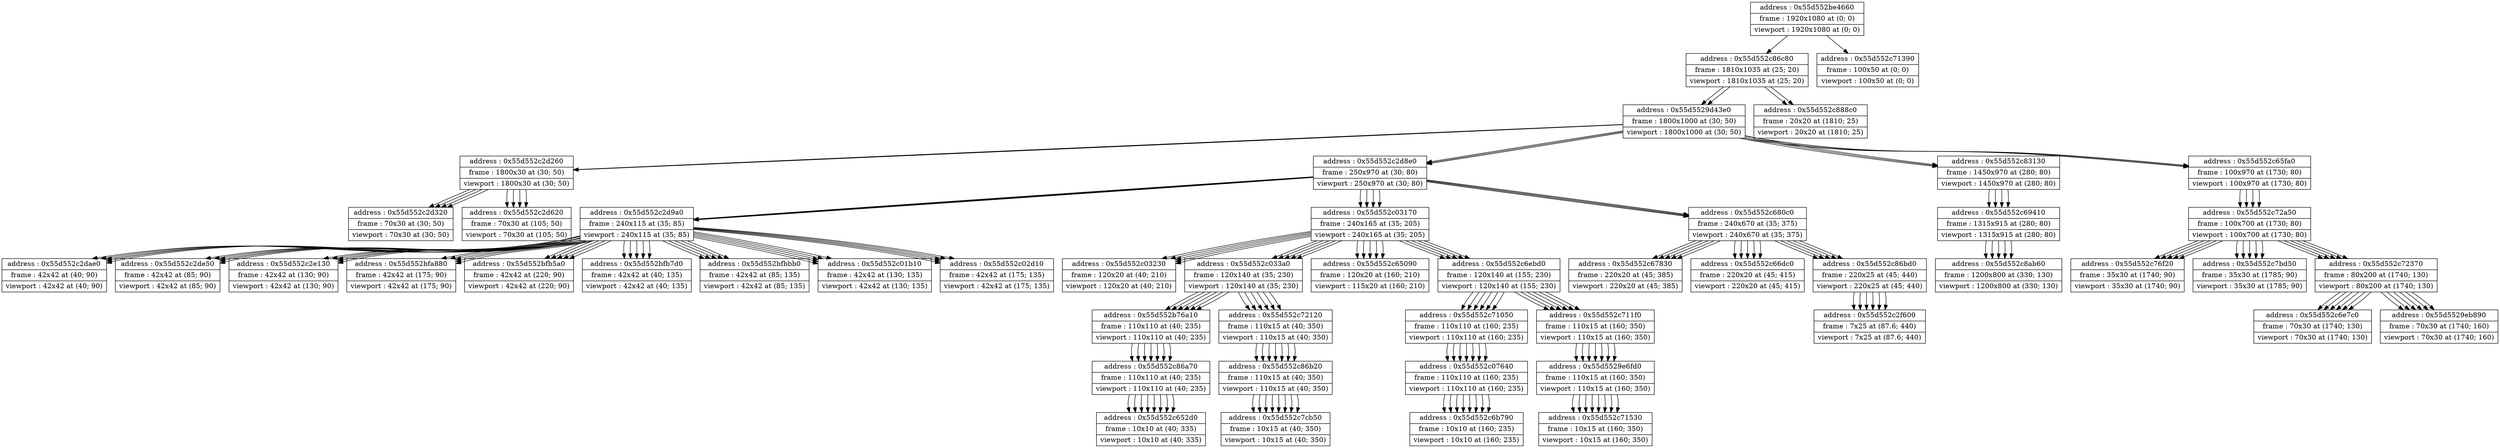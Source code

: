 digraph {
	node [shape=record]
	node0x55d552c86c80 [label = "{address : 0x55d552c86c80 |frame : 1810x1035 at (25; 20) |viewport : 1810x1035 at (25; 20)}"];

	 node0x55d552c86c80 -> node0x55d5529d43e0 [color=black];
	node0x55d5529d43e0 [label = "{address : 0x55d5529d43e0 |frame : 1800x1000 at (30; 50) |viewport : 1800x1000 at (30; 50)}"];

	 node0x55d5529d43e0 -> node0x55d552c2d260 [color=black];
	node0x55d552c2d260 [label = "{address : 0x55d552c2d260 |frame : 1800x30 at (30; 50) |viewport : 1800x30 at (30; 50)}"];

	 node0x55d552c2d260 -> node0x55d552c2d320 [color=black];
	node0x55d552c2d320 [label = "{address : 0x55d552c2d320 |frame : 70x30 at (30; 50) |viewport : 70x30 at (30; 50)}"];

	 node0x55d552c2d260 -> node0x55d552c2d620 [color=black];
	node0x55d552c2d620 [label = "{address : 0x55d552c2d620 |frame : 70x30 at (105; 50) |viewport : 70x30 at (105; 50)}"];

	 node0x55d5529d43e0 -> node0x55d552c2d8e0 [color=black];
	node0x55d552c2d8e0 [label = "{address : 0x55d552c2d8e0 |frame : 250x970 at (30; 80) |viewport : 250x970 at (30; 80)}"];

	 node0x55d552c2d8e0 -> node0x55d552c2d9a0 [color=black];
	node0x55d552c2d9a0 [label = "{address : 0x55d552c2d9a0 |frame : 240x115 at (35; 85) |viewport : 240x115 at (35; 85)}"];

	 node0x55d552c2d9a0 -> node0x55d552c2dae0 [color=black];
	node0x55d552c2dae0 [label = "{address : 0x55d552c2dae0 |frame : 42x42 at (40; 90) |viewport : 42x42 at (40; 90)}"];

	 node0x55d552c2d9a0 -> node0x55d552c2de50 [color=black];
	node0x55d552c2de50 [label = "{address : 0x55d552c2de50 |frame : 42x42 at (85; 90) |viewport : 42x42 at (85; 90)}"];

	 node0x55d552c2d9a0 -> node0x55d552c2e130 [color=black];
	node0x55d552c2e130 [label = "{address : 0x55d552c2e130 |frame : 42x42 at (130; 90) |viewport : 42x42 at (130; 90)}"];

	 node0x55d552c2d9a0 -> node0x55d552bfa880 [color=black];
	node0x55d552bfa880 [label = "{address : 0x55d552bfa880 |frame : 42x42 at (175; 90) |viewport : 42x42 at (175; 90)}"];

	 node0x55d552c2d9a0 -> node0x55d552bfb5a0 [color=black];
	node0x55d552bfb5a0 [label = "{address : 0x55d552bfb5a0 |frame : 42x42 at (220; 90) |viewport : 42x42 at (220; 90)}"];

	 node0x55d552c2d9a0 -> node0x55d552bfb7d0 [color=black];
	node0x55d552bfb7d0 [label = "{address : 0x55d552bfb7d0 |frame : 42x42 at (40; 135) |viewport : 42x42 at (40; 135)}"];

	 node0x55d552c2d9a0 -> node0x55d552bfbbb0 [color=black];
	node0x55d552bfbbb0 [label = "{address : 0x55d552bfbbb0 |frame : 42x42 at (85; 135) |viewport : 42x42 at (85; 135)}"];

	 node0x55d552c2d9a0 -> node0x55d552c01b10 [color=black];
	node0x55d552c01b10 [label = "{address : 0x55d552c01b10 |frame : 42x42 at (130; 135) |viewport : 42x42 at (130; 135)}"];

	 node0x55d552c2d9a0 -> node0x55d552c02d10 [color=black];
	node0x55d552c02d10 [label = "{address : 0x55d552c02d10 |frame : 42x42 at (175; 135) |viewport : 42x42 at (175; 135)}"];

	 node0x55d552c2d8e0 -> node0x55d552c03170 [color=black];
	node0x55d552c03170 [label = "{address : 0x55d552c03170 |frame : 240x165 at (35; 205) |viewport : 240x165 at (35; 205)}"];

	 node0x55d552c03170 -> node0x55d552c03230 [color=black];
	node0x55d552c03230 [label = "{address : 0x55d552c03230 |frame : 120x20 at (40; 210) |viewport : 120x20 at (40; 210)}"];

	 node0x55d552c03170 -> node0x55d552c033a0 [color=black];
	node0x55d552c033a0 [label = "{address : 0x55d552c033a0 |frame : 120x140 at (35; 230) |viewport : 120x140 at (35; 230)}"];

	 node0x55d552c033a0 -> node0x55d552b76a10 [color=black];
	node0x55d552b76a10 [label = "{address : 0x55d552b76a10 |frame : 110x110 at (40; 235) |viewport : 110x110 at (40; 235)}"];

	 node0x55d552b76a10 -> node0x55d552c86a70 [color=black];
	node0x55d552c86a70 [label = "{address : 0x55d552c86a70 |frame : 110x110 at (40; 235) |viewport : 110x110 at (40; 235)}"];

	 node0x55d552c86a70 -> node0x55d552c652d0 [color=black];
	node0x55d552c652d0 [label = "{address : 0x55d552c652d0 |frame : 10x10 at (40; 335) |viewport : 10x10 at (40; 335)}"];

	 node0x55d552c033a0 -> node0x55d552c72120 [color=black];
	node0x55d552c72120 [label = "{address : 0x55d552c72120 |frame : 110x15 at (40; 350) |viewport : 110x15 at (40; 350)}"];

	 node0x55d552c72120 -> node0x55d552c86b20 [color=black];
	node0x55d552c86b20 [label = "{address : 0x55d552c86b20 |frame : 110x15 at (40; 350) |viewport : 110x15 at (40; 350)}"];

	 node0x55d552c86b20 -> node0x55d552c7cb50 [color=black];
	node0x55d552c7cb50 [label = "{address : 0x55d552c7cb50 |frame : 10x15 at (40; 350) |viewport : 10x15 at (40; 350)}"];

	 node0x55d552c03170 -> node0x55d552c65090 [color=black];
	node0x55d552c65090 [label = "{address : 0x55d552c65090 |frame : 120x20 at (160; 210) |viewport : 115x20 at (160; 210)}"];

	 node0x55d552c03170 -> node0x55d552c6ebd0 [color=black];
	node0x55d552c6ebd0 [label = "{address : 0x55d552c6ebd0 |frame : 120x140 at (155; 230) |viewport : 120x140 at (155; 230)}"];

	 node0x55d552c6ebd0 -> node0x55d552c71050 [color=black];
	node0x55d552c71050 [label = "{address : 0x55d552c71050 |frame : 110x110 at (160; 235) |viewport : 110x110 at (160; 235)}"];

	 node0x55d552c71050 -> node0x55d552c07640 [color=black];
	node0x55d552c07640 [label = "{address : 0x55d552c07640 |frame : 110x110 at (160; 235) |viewport : 110x110 at (160; 235)}"];

	 node0x55d552c07640 -> node0x55d552c6b790 [color=black];
	node0x55d552c6b790 [label = "{address : 0x55d552c6b790 |frame : 10x10 at (160; 235) |viewport : 10x10 at (160; 235)}"];

	 node0x55d552c6ebd0 -> node0x55d552c711f0 [color=black];
	node0x55d552c711f0 [label = "{address : 0x55d552c711f0 |frame : 110x15 at (160; 350) |viewport : 110x15 at (160; 350)}"];

	 node0x55d552c711f0 -> node0x55d5529e6fd0 [color=black];
	node0x55d5529e6fd0 [label = "{address : 0x55d5529e6fd0 |frame : 110x15 at (160; 350) |viewport : 110x15 at (160; 350)}"];

	 node0x55d5529e6fd0 -> node0x55d552c71530 [color=black];
	node0x55d552c71530 [label = "{address : 0x55d552c71530 |frame : 10x15 at (160; 350) |viewport : 10x15 at (160; 350)}"];

	 node0x55d552c2d8e0 -> node0x55d552c680c0 [color=black];
	node0x55d552c680c0 [label = "{address : 0x55d552c680c0 |frame : 240x670 at (35; 375) |viewport : 240x670 at (35; 375)}"];

	 node0x55d552c680c0 -> node0x55d552c67830 [color=black];
	node0x55d552c67830 [label = "{address : 0x55d552c67830 |frame : 220x20 at (45; 385) |viewport : 220x20 at (45; 385)}"];

	 node0x55d552c680c0 -> node0x55d552c66dc0 [color=black];
	node0x55d552c66dc0 [label = "{address : 0x55d552c66dc0 |frame : 220x20 at (45; 415) |viewport : 220x20 at (45; 415)}"];

	 node0x55d552c680c0 -> node0x55d552c86bd0 [color=black];
	node0x55d552c86bd0 [label = "{address : 0x55d552c86bd0 |frame : 220x25 at (45; 440) |viewport : 220x25 at (45; 440)}"];

	 node0x55d552c86bd0 -> node0x55d552c2f600 [color=black];
	node0x55d552c2f600 [label = "{address : 0x55d552c2f600 |frame : 7x25 at (87.6; 440) |viewport : 7x25 at (87.6; 440)}"];

	 node0x55d5529d43e0 -> node0x55d552c83130 [color=black];
	node0x55d552c83130 [label = "{address : 0x55d552c83130 |frame : 1450x970 at (280; 80) |viewport : 1450x970 at (280; 80)}"];

	 node0x55d552c83130 -> node0x55d552c69410 [color=black];
	node0x55d552c69410 [label = "{address : 0x55d552c69410 |frame : 1315x915 at (280; 80) |viewport : 1315x915 at (280; 80)}"];

	 node0x55d552c69410 -> node0x55d552c8ab60 [color=black];
	node0x55d552c8ab60 [label = "{address : 0x55d552c8ab60 |frame : 1200x800 at (330; 130) |viewport : 1200x800 at (330; 130)}"];

	 node0x55d5529d43e0 -> node0x55d552c65fa0 [color=black];
	node0x55d552c65fa0 [label = "{address : 0x55d552c65fa0 |frame : 100x970 at (1730; 80) |viewport : 100x970 at (1730; 80)}"];

	 node0x55d552c65fa0 -> node0x55d552c72a50 [color=black];
	node0x55d552c72a50 [label = "{address : 0x55d552c72a50 |frame : 100x700 at (1730; 80) |viewport : 100x700 at (1730; 80)}"];

	 node0x55d552c72a50 -> node0x55d552c76f20 [color=black];
	node0x55d552c76f20 [label = "{address : 0x55d552c76f20 |frame : 35x30 at (1740; 90) |viewport : 35x30 at (1740; 90)}"];

	 node0x55d552c72a50 -> node0x55d552c7bd50 [color=black];
	node0x55d552c7bd50 [label = "{address : 0x55d552c7bd50 |frame : 35x30 at (1785; 90) |viewport : 35x30 at (1785; 90)}"];

	 node0x55d552c72a50 -> node0x55d552c72370 [color=black];
	node0x55d552c72370 [label = "{address : 0x55d552c72370 |frame : 80x200 at (1740; 130) |viewport : 80x200 at (1740; 130)}"];

	 node0x55d552c72370 -> node0x55d552c6e7c0 [color=black];
	node0x55d552c6e7c0 [label = "{address : 0x55d552c6e7c0 |frame : 70x30 at (1740; 130) |viewport : 70x30 at (1740; 130)}"];

	 node0x55d552c72370 -> node0x55d5529eb890 [color=black];
	node0x55d5529eb890 [label = "{address : 0x55d5529eb890 |frame : 70x30 at (1740; 160) |viewport : 70x30 at (1740; 160)}"];

	 node0x55d552c86c80 -> node0x55d552c888c0 [color=black];
	node0x55d552c888c0 [label = "{address : 0x55d552c888c0 |frame : 20x20 at (1810; 25) |viewport : 20x20 at (1810; 25)}"];

	node0x55d5529eb890 [label = "{address : 0x55d5529eb890 |frame : 70x30 at (1740; 160) |viewport : 70x30 at (1740; 160)}"];

	node0x55d5529d43e0 [label = "{address : 0x55d5529d43e0 |frame : 1800x1000 at (30; 50) |viewport : 1800x1000 at (30; 50)}"];

	 node0x55d5529d43e0 -> node0x55d552c2d260 [color=black];
	node0x55d552c2d260 [label = "{address : 0x55d552c2d260 |frame : 1800x30 at (30; 50) |viewport : 1800x30 at (30; 50)}"];

	 node0x55d552c2d260 -> node0x55d552c2d320 [color=black];
	node0x55d552c2d320 [label = "{address : 0x55d552c2d320 |frame : 70x30 at (30; 50) |viewport : 70x30 at (30; 50)}"];

	 node0x55d552c2d260 -> node0x55d552c2d620 [color=black];
	node0x55d552c2d620 [label = "{address : 0x55d552c2d620 |frame : 70x30 at (105; 50) |viewport : 70x30 at (105; 50)}"];

	 node0x55d5529d43e0 -> node0x55d552c2d8e0 [color=black];
	node0x55d552c2d8e0 [label = "{address : 0x55d552c2d8e0 |frame : 250x970 at (30; 80) |viewport : 250x970 at (30; 80)}"];

	 node0x55d552c2d8e0 -> node0x55d552c2d9a0 [color=black];
	node0x55d552c2d9a0 [label = "{address : 0x55d552c2d9a0 |frame : 240x115 at (35; 85) |viewport : 240x115 at (35; 85)}"];

	 node0x55d552c2d9a0 -> node0x55d552c2dae0 [color=black];
	node0x55d552c2dae0 [label = "{address : 0x55d552c2dae0 |frame : 42x42 at (40; 90) |viewport : 42x42 at (40; 90)}"];

	 node0x55d552c2d9a0 -> node0x55d552c2de50 [color=black];
	node0x55d552c2de50 [label = "{address : 0x55d552c2de50 |frame : 42x42 at (85; 90) |viewport : 42x42 at (85; 90)}"];

	 node0x55d552c2d9a0 -> node0x55d552c2e130 [color=black];
	node0x55d552c2e130 [label = "{address : 0x55d552c2e130 |frame : 42x42 at (130; 90) |viewport : 42x42 at (130; 90)}"];

	 node0x55d552c2d9a0 -> node0x55d552bfa880 [color=black];
	node0x55d552bfa880 [label = "{address : 0x55d552bfa880 |frame : 42x42 at (175; 90) |viewport : 42x42 at (175; 90)}"];

	 node0x55d552c2d9a0 -> node0x55d552bfb5a0 [color=black];
	node0x55d552bfb5a0 [label = "{address : 0x55d552bfb5a0 |frame : 42x42 at (220; 90) |viewport : 42x42 at (220; 90)}"];

	 node0x55d552c2d9a0 -> node0x55d552bfb7d0 [color=black];
	node0x55d552bfb7d0 [label = "{address : 0x55d552bfb7d0 |frame : 42x42 at (40; 135) |viewport : 42x42 at (40; 135)}"];

	 node0x55d552c2d9a0 -> node0x55d552bfbbb0 [color=black];
	node0x55d552bfbbb0 [label = "{address : 0x55d552bfbbb0 |frame : 42x42 at (85; 135) |viewport : 42x42 at (85; 135)}"];

	 node0x55d552c2d9a0 -> node0x55d552c01b10 [color=black];
	node0x55d552c01b10 [label = "{address : 0x55d552c01b10 |frame : 42x42 at (130; 135) |viewport : 42x42 at (130; 135)}"];

	 node0x55d552c2d9a0 -> node0x55d552c02d10 [color=black];
	node0x55d552c02d10 [label = "{address : 0x55d552c02d10 |frame : 42x42 at (175; 135) |viewport : 42x42 at (175; 135)}"];

	 node0x55d552c2d8e0 -> node0x55d552c03170 [color=black];
	node0x55d552c03170 [label = "{address : 0x55d552c03170 |frame : 240x165 at (35; 205) |viewport : 240x165 at (35; 205)}"];

	 node0x55d552c03170 -> node0x55d552c03230 [color=black];
	node0x55d552c03230 [label = "{address : 0x55d552c03230 |frame : 120x20 at (40; 210) |viewport : 120x20 at (40; 210)}"];

	 node0x55d552c03170 -> node0x55d552c033a0 [color=black];
	node0x55d552c033a0 [label = "{address : 0x55d552c033a0 |frame : 120x140 at (35; 230) |viewport : 120x140 at (35; 230)}"];

	 node0x55d552c033a0 -> node0x55d552b76a10 [color=black];
	node0x55d552b76a10 [label = "{address : 0x55d552b76a10 |frame : 110x110 at (40; 235) |viewport : 110x110 at (40; 235)}"];

	 node0x55d552b76a10 -> node0x55d552c86a70 [color=black];
	node0x55d552c86a70 [label = "{address : 0x55d552c86a70 |frame : 110x110 at (40; 235) |viewport : 110x110 at (40; 235)}"];

	 node0x55d552c86a70 -> node0x55d552c652d0 [color=black];
	node0x55d552c652d0 [label = "{address : 0x55d552c652d0 |frame : 10x10 at (40; 335) |viewport : 10x10 at (40; 335)}"];

	 node0x55d552c033a0 -> node0x55d552c72120 [color=black];
	node0x55d552c72120 [label = "{address : 0x55d552c72120 |frame : 110x15 at (40; 350) |viewport : 110x15 at (40; 350)}"];

	 node0x55d552c72120 -> node0x55d552c86b20 [color=black];
	node0x55d552c86b20 [label = "{address : 0x55d552c86b20 |frame : 110x15 at (40; 350) |viewport : 110x15 at (40; 350)}"];

	 node0x55d552c86b20 -> node0x55d552c7cb50 [color=black];
	node0x55d552c7cb50 [label = "{address : 0x55d552c7cb50 |frame : 10x15 at (40; 350) |viewport : 10x15 at (40; 350)}"];

	 node0x55d552c03170 -> node0x55d552c65090 [color=black];
	node0x55d552c65090 [label = "{address : 0x55d552c65090 |frame : 120x20 at (160; 210) |viewport : 115x20 at (160; 210)}"];

	 node0x55d552c03170 -> node0x55d552c6ebd0 [color=black];
	node0x55d552c6ebd0 [label = "{address : 0x55d552c6ebd0 |frame : 120x140 at (155; 230) |viewport : 120x140 at (155; 230)}"];

	 node0x55d552c6ebd0 -> node0x55d552c71050 [color=black];
	node0x55d552c71050 [label = "{address : 0x55d552c71050 |frame : 110x110 at (160; 235) |viewport : 110x110 at (160; 235)}"];

	 node0x55d552c71050 -> node0x55d552c07640 [color=black];
	node0x55d552c07640 [label = "{address : 0x55d552c07640 |frame : 110x110 at (160; 235) |viewport : 110x110 at (160; 235)}"];

	 node0x55d552c07640 -> node0x55d552c6b790 [color=black];
	node0x55d552c6b790 [label = "{address : 0x55d552c6b790 |frame : 10x10 at (160; 235) |viewport : 10x10 at (160; 235)}"];

	 node0x55d552c6ebd0 -> node0x55d552c711f0 [color=black];
	node0x55d552c711f0 [label = "{address : 0x55d552c711f0 |frame : 110x15 at (160; 350) |viewport : 110x15 at (160; 350)}"];

	 node0x55d552c711f0 -> node0x55d5529e6fd0 [color=black];
	node0x55d5529e6fd0 [label = "{address : 0x55d5529e6fd0 |frame : 110x15 at (160; 350) |viewport : 110x15 at (160; 350)}"];

	 node0x55d5529e6fd0 -> node0x55d552c71530 [color=black];
	node0x55d552c71530 [label = "{address : 0x55d552c71530 |frame : 10x15 at (160; 350) |viewport : 10x15 at (160; 350)}"];

	 node0x55d552c2d8e0 -> node0x55d552c680c0 [color=black];
	node0x55d552c680c0 [label = "{address : 0x55d552c680c0 |frame : 240x670 at (35; 375) |viewport : 240x670 at (35; 375)}"];

	 node0x55d552c680c0 -> node0x55d552c67830 [color=black];
	node0x55d552c67830 [label = "{address : 0x55d552c67830 |frame : 220x20 at (45; 385) |viewport : 220x20 at (45; 385)}"];

	 node0x55d552c680c0 -> node0x55d552c66dc0 [color=black];
	node0x55d552c66dc0 [label = "{address : 0x55d552c66dc0 |frame : 220x20 at (45; 415) |viewport : 220x20 at (45; 415)}"];

	 node0x55d552c680c0 -> node0x55d552c86bd0 [color=black];
	node0x55d552c86bd0 [label = "{address : 0x55d552c86bd0 |frame : 220x25 at (45; 440) |viewport : 220x25 at (45; 440)}"];

	 node0x55d552c86bd0 -> node0x55d552c2f600 [color=black];
	node0x55d552c2f600 [label = "{address : 0x55d552c2f600 |frame : 7x25 at (87.6; 440) |viewport : 7x25 at (87.6; 440)}"];

	 node0x55d5529d43e0 -> node0x55d552c83130 [color=black];
	node0x55d552c83130 [label = "{address : 0x55d552c83130 |frame : 1450x970 at (280; 80) |viewport : 1450x970 at (280; 80)}"];

	 node0x55d552c83130 -> node0x55d552c69410 [color=black];
	node0x55d552c69410 [label = "{address : 0x55d552c69410 |frame : 1315x915 at (280; 80) |viewport : 1315x915 at (280; 80)}"];

	 node0x55d552c69410 -> node0x55d552c8ab60 [color=black];
	node0x55d552c8ab60 [label = "{address : 0x55d552c8ab60 |frame : 1200x800 at (330; 130) |viewport : 1200x800 at (330; 130)}"];

	 node0x55d5529d43e0 -> node0x55d552c65fa0 [color=black];
	node0x55d552c65fa0 [label = "{address : 0x55d552c65fa0 |frame : 100x970 at (1730; 80) |viewport : 100x970 at (1730; 80)}"];

	 node0x55d552c65fa0 -> node0x55d552c72a50 [color=black];
	node0x55d552c72a50 [label = "{address : 0x55d552c72a50 |frame : 100x700 at (1730; 80) |viewport : 100x700 at (1730; 80)}"];

	 node0x55d552c72a50 -> node0x55d552c76f20 [color=black];
	node0x55d552c76f20 [label = "{address : 0x55d552c76f20 |frame : 35x30 at (1740; 90) |viewport : 35x30 at (1740; 90)}"];

	 node0x55d552c72a50 -> node0x55d552c7bd50 [color=black];
	node0x55d552c7bd50 [label = "{address : 0x55d552c7bd50 |frame : 35x30 at (1785; 90) |viewport : 35x30 at (1785; 90)}"];

	 node0x55d552c72a50 -> node0x55d552c72370 [color=black];
	node0x55d552c72370 [label = "{address : 0x55d552c72370 |frame : 80x200 at (1740; 130) |viewport : 80x200 at (1740; 130)}"];

	 node0x55d552c72370 -> node0x55d552c6e7c0 [color=black];
	node0x55d552c6e7c0 [label = "{address : 0x55d552c6e7c0 |frame : 70x30 at (1740; 130) |viewport : 70x30 at (1740; 130)}"];

	 node0x55d552c72370 -> node0x55d5529eb890 [color=black];
	node0x55d5529eb890 [label = "{address : 0x55d5529eb890 |frame : 70x30 at (1740; 160) |viewport : 70x30 at (1740; 160)}"];

	node0x55d552c72370 [label = "{address : 0x55d552c72370 |frame : 80x200 at (1740; 130) |viewport : 80x200 at (1740; 130)}"];

	 node0x55d552c72370 -> node0x55d552c6e7c0 [color=black];
	node0x55d552c6e7c0 [label = "{address : 0x55d552c6e7c0 |frame : 70x30 at (1740; 130) |viewport : 70x30 at (1740; 130)}"];

	 node0x55d552c72370 -> node0x55d5529eb890 [color=black];
	node0x55d5529eb890 [label = "{address : 0x55d5529eb890 |frame : 70x30 at (1740; 160) |viewport : 70x30 at (1740; 160)}"];

	node0x55d552c83130 [label = "{address : 0x55d552c83130 |frame : 1450x970 at (280; 80) |viewport : 1450x970 at (280; 80)}"];

	 node0x55d552c83130 -> node0x55d552c69410 [color=black];
	node0x55d552c69410 [label = "{address : 0x55d552c69410 |frame : 1315x915 at (280; 80) |viewport : 1315x915 at (280; 80)}"];

	 node0x55d552c69410 -> node0x55d552c8ab60 [color=black];
	node0x55d552c8ab60 [label = "{address : 0x55d552c8ab60 |frame : 1200x800 at (330; 130) |viewport : 1200x800 at (330; 130)}"];

	node0x55d552c69410 [label = "{address : 0x55d552c69410 |frame : 1315x915 at (280; 80) |viewport : 1315x915 at (280; 80)}"];

	 node0x55d552c69410 -> node0x55d552c8ab60 [color=black];
	node0x55d552c8ab60 [label = "{address : 0x55d552c8ab60 |frame : 1200x800 at (330; 130) |viewport : 1200x800 at (330; 130)}"];

	node0x55d552c2d8e0 [label = "{address : 0x55d552c2d8e0 |frame : 250x970 at (30; 80) |viewport : 250x970 at (30; 80)}"];

	 node0x55d552c2d8e0 -> node0x55d552c2d9a0 [color=black];
	node0x55d552c2d9a0 [label = "{address : 0x55d552c2d9a0 |frame : 240x115 at (35; 85) |viewport : 240x115 at (35; 85)}"];

	 node0x55d552c2d9a0 -> node0x55d552c2dae0 [color=black];
	node0x55d552c2dae0 [label = "{address : 0x55d552c2dae0 |frame : 42x42 at (40; 90) |viewport : 42x42 at (40; 90)}"];

	 node0x55d552c2d9a0 -> node0x55d552c2de50 [color=black];
	node0x55d552c2de50 [label = "{address : 0x55d552c2de50 |frame : 42x42 at (85; 90) |viewport : 42x42 at (85; 90)}"];

	 node0x55d552c2d9a0 -> node0x55d552c2e130 [color=black];
	node0x55d552c2e130 [label = "{address : 0x55d552c2e130 |frame : 42x42 at (130; 90) |viewport : 42x42 at (130; 90)}"];

	 node0x55d552c2d9a0 -> node0x55d552bfa880 [color=black];
	node0x55d552bfa880 [label = "{address : 0x55d552bfa880 |frame : 42x42 at (175; 90) |viewport : 42x42 at (175; 90)}"];

	 node0x55d552c2d9a0 -> node0x55d552bfb5a0 [color=black];
	node0x55d552bfb5a0 [label = "{address : 0x55d552bfb5a0 |frame : 42x42 at (220; 90) |viewport : 42x42 at (220; 90)}"];

	 node0x55d552c2d9a0 -> node0x55d552bfb7d0 [color=black];
	node0x55d552bfb7d0 [label = "{address : 0x55d552bfb7d0 |frame : 42x42 at (40; 135) |viewport : 42x42 at (40; 135)}"];

	 node0x55d552c2d9a0 -> node0x55d552bfbbb0 [color=black];
	node0x55d552bfbbb0 [label = "{address : 0x55d552bfbbb0 |frame : 42x42 at (85; 135) |viewport : 42x42 at (85; 135)}"];

	 node0x55d552c2d9a0 -> node0x55d552c01b10 [color=black];
	node0x55d552c01b10 [label = "{address : 0x55d552c01b10 |frame : 42x42 at (130; 135) |viewport : 42x42 at (130; 135)}"];

	 node0x55d552c2d9a0 -> node0x55d552c02d10 [color=black];
	node0x55d552c02d10 [label = "{address : 0x55d552c02d10 |frame : 42x42 at (175; 135) |viewport : 42x42 at (175; 135)}"];

	 node0x55d552c2d8e0 -> node0x55d552c03170 [color=black];
	node0x55d552c03170 [label = "{address : 0x55d552c03170 |frame : 240x165 at (35; 205) |viewport : 240x165 at (35; 205)}"];

	 node0x55d552c03170 -> node0x55d552c03230 [color=black];
	node0x55d552c03230 [label = "{address : 0x55d552c03230 |frame : 120x20 at (40; 210) |viewport : 120x20 at (40; 210)}"];

	 node0x55d552c03170 -> node0x55d552c033a0 [color=black];
	node0x55d552c033a0 [label = "{address : 0x55d552c033a0 |frame : 120x140 at (35; 230) |viewport : 120x140 at (35; 230)}"];

	 node0x55d552c033a0 -> node0x55d552b76a10 [color=black];
	node0x55d552b76a10 [label = "{address : 0x55d552b76a10 |frame : 110x110 at (40; 235) |viewport : 110x110 at (40; 235)}"];

	 node0x55d552b76a10 -> node0x55d552c86a70 [color=black];
	node0x55d552c86a70 [label = "{address : 0x55d552c86a70 |frame : 110x110 at (40; 235) |viewport : 110x110 at (40; 235)}"];

	 node0x55d552c86a70 -> node0x55d552c652d0 [color=black];
	node0x55d552c652d0 [label = "{address : 0x55d552c652d0 |frame : 10x10 at (40; 335) |viewport : 10x10 at (40; 335)}"];

	 node0x55d552c033a0 -> node0x55d552c72120 [color=black];
	node0x55d552c72120 [label = "{address : 0x55d552c72120 |frame : 110x15 at (40; 350) |viewport : 110x15 at (40; 350)}"];

	 node0x55d552c72120 -> node0x55d552c86b20 [color=black];
	node0x55d552c86b20 [label = "{address : 0x55d552c86b20 |frame : 110x15 at (40; 350) |viewport : 110x15 at (40; 350)}"];

	 node0x55d552c86b20 -> node0x55d552c7cb50 [color=black];
	node0x55d552c7cb50 [label = "{address : 0x55d552c7cb50 |frame : 10x15 at (40; 350) |viewport : 10x15 at (40; 350)}"];

	 node0x55d552c03170 -> node0x55d552c65090 [color=black];
	node0x55d552c65090 [label = "{address : 0x55d552c65090 |frame : 120x20 at (160; 210) |viewport : 115x20 at (160; 210)}"];

	 node0x55d552c03170 -> node0x55d552c6ebd0 [color=black];
	node0x55d552c6ebd0 [label = "{address : 0x55d552c6ebd0 |frame : 120x140 at (155; 230) |viewport : 120x140 at (155; 230)}"];

	 node0x55d552c6ebd0 -> node0x55d552c71050 [color=black];
	node0x55d552c71050 [label = "{address : 0x55d552c71050 |frame : 110x110 at (160; 235) |viewport : 110x110 at (160; 235)}"];

	 node0x55d552c71050 -> node0x55d552c07640 [color=black];
	node0x55d552c07640 [label = "{address : 0x55d552c07640 |frame : 110x110 at (160; 235) |viewport : 110x110 at (160; 235)}"];

	 node0x55d552c07640 -> node0x55d552c6b790 [color=black];
	node0x55d552c6b790 [label = "{address : 0x55d552c6b790 |frame : 10x10 at (160; 235) |viewport : 10x10 at (160; 235)}"];

	 node0x55d552c6ebd0 -> node0x55d552c711f0 [color=black];
	node0x55d552c711f0 [label = "{address : 0x55d552c711f0 |frame : 110x15 at (160; 350) |viewport : 110x15 at (160; 350)}"];

	 node0x55d552c711f0 -> node0x55d5529e6fd0 [color=black];
	node0x55d5529e6fd0 [label = "{address : 0x55d5529e6fd0 |frame : 110x15 at (160; 350) |viewport : 110x15 at (160; 350)}"];

	 node0x55d5529e6fd0 -> node0x55d552c71530 [color=black];
	node0x55d552c71530 [label = "{address : 0x55d552c71530 |frame : 10x15 at (160; 350) |viewport : 10x15 at (160; 350)}"];

	 node0x55d552c2d8e0 -> node0x55d552c680c0 [color=black];
	node0x55d552c680c0 [label = "{address : 0x55d552c680c0 |frame : 240x670 at (35; 375) |viewport : 240x670 at (35; 375)}"];

	 node0x55d552c680c0 -> node0x55d552c67830 [color=black];
	node0x55d552c67830 [label = "{address : 0x55d552c67830 |frame : 220x20 at (45; 385) |viewport : 220x20 at (45; 385)}"];

	 node0x55d552c680c0 -> node0x55d552c66dc0 [color=black];
	node0x55d552c66dc0 [label = "{address : 0x55d552c66dc0 |frame : 220x20 at (45; 415) |viewport : 220x20 at (45; 415)}"];

	 node0x55d552c680c0 -> node0x55d552c86bd0 [color=black];
	node0x55d552c86bd0 [label = "{address : 0x55d552c86bd0 |frame : 220x25 at (45; 440) |viewport : 220x25 at (45; 440)}"];

	 node0x55d552c86bd0 -> node0x55d552c2f600 [color=black];
	node0x55d552c2f600 [label = "{address : 0x55d552c2f600 |frame : 7x25 at (87.6; 440) |viewport : 7x25 at (87.6; 440)}"];

	node0x55d552c680c0 [label = "{address : 0x55d552c680c0 |frame : 240x670 at (35; 375) |viewport : 240x670 at (35; 375)}"];

	 node0x55d552c680c0 -> node0x55d552c67830 [color=black];
	node0x55d552c67830 [label = "{address : 0x55d552c67830 |frame : 220x20 at (45; 385) |viewport : 220x20 at (45; 385)}"];

	 node0x55d552c680c0 -> node0x55d552c66dc0 [color=black];
	node0x55d552c66dc0 [label = "{address : 0x55d552c66dc0 |frame : 220x20 at (45; 415) |viewport : 220x20 at (45; 415)}"];

	 node0x55d552c680c0 -> node0x55d552c86bd0 [color=black];
	node0x55d552c86bd0 [label = "{address : 0x55d552c86bd0 |frame : 220x25 at (45; 440) |viewport : 220x25 at (45; 440)}"];

	 node0x55d552c86bd0 -> node0x55d552c2f600 [color=black];
	node0x55d552c2f600 [label = "{address : 0x55d552c2f600 |frame : 7x25 at (87.6; 440) |viewport : 7x25 at (87.6; 440)}"];

	node0x55d552c86bd0 [label = "{address : 0x55d552c86bd0 |frame : 220x25 at (45; 440) |viewport : 220x25 at (45; 440)}"];

	 node0x55d552c86bd0 -> node0x55d552c2f600 [color=black];
	node0x55d552c2f600 [label = "{address : 0x55d552c2f600 |frame : 7x25 at (87.6; 440) |viewport : 7x25 at (87.6; 440)}"];

	node0x55d552c2f600 [label = "{address : 0x55d552c2f600 |frame : 7x25 at (87.6; 440) |viewport : 7x25 at (87.6; 440)}"];

	node0x55d552c7bd50 [label = "{address : 0x55d552c7bd50 |frame : 35x30 at (1785; 90) |viewport : 35x30 at (1785; 90)}"];

	node0x55d552c66dc0 [label = "{address : 0x55d552c66dc0 |frame : 220x20 at (45; 415) |viewport : 220x20 at (45; 415)}"];

	node0x55d552c03170 [label = "{address : 0x55d552c03170 |frame : 240x165 at (35; 205) |viewport : 240x165 at (35; 205)}"];

	 node0x55d552c03170 -> node0x55d552c03230 [color=black];
	node0x55d552c03230 [label = "{address : 0x55d552c03230 |frame : 120x20 at (40; 210) |viewport : 120x20 at (40; 210)}"];

	 node0x55d552c03170 -> node0x55d552c033a0 [color=black];
	node0x55d552c033a0 [label = "{address : 0x55d552c033a0 |frame : 120x140 at (35; 230) |viewport : 120x140 at (35; 230)}"];

	 node0x55d552c033a0 -> node0x55d552b76a10 [color=black];
	node0x55d552b76a10 [label = "{address : 0x55d552b76a10 |frame : 110x110 at (40; 235) |viewport : 110x110 at (40; 235)}"];

	 node0x55d552b76a10 -> node0x55d552c86a70 [color=black];
	node0x55d552c86a70 [label = "{address : 0x55d552c86a70 |frame : 110x110 at (40; 235) |viewport : 110x110 at (40; 235)}"];

	 node0x55d552c86a70 -> node0x55d552c652d0 [color=black];
	node0x55d552c652d0 [label = "{address : 0x55d552c652d0 |frame : 10x10 at (40; 335) |viewport : 10x10 at (40; 335)}"];

	 node0x55d552c033a0 -> node0x55d552c72120 [color=black];
	node0x55d552c72120 [label = "{address : 0x55d552c72120 |frame : 110x15 at (40; 350) |viewport : 110x15 at (40; 350)}"];

	 node0x55d552c72120 -> node0x55d552c86b20 [color=black];
	node0x55d552c86b20 [label = "{address : 0x55d552c86b20 |frame : 110x15 at (40; 350) |viewport : 110x15 at (40; 350)}"];

	 node0x55d552c86b20 -> node0x55d552c7cb50 [color=black];
	node0x55d552c7cb50 [label = "{address : 0x55d552c7cb50 |frame : 10x15 at (40; 350) |viewport : 10x15 at (40; 350)}"];

	 node0x55d552c03170 -> node0x55d552c65090 [color=black];
	node0x55d552c65090 [label = "{address : 0x55d552c65090 |frame : 120x20 at (160; 210) |viewport : 115x20 at (160; 210)}"];

	 node0x55d552c03170 -> node0x55d552c6ebd0 [color=black];
	node0x55d552c6ebd0 [label = "{address : 0x55d552c6ebd0 |frame : 120x140 at (155; 230) |viewport : 120x140 at (155; 230)}"];

	 node0x55d552c6ebd0 -> node0x55d552c71050 [color=black];
	node0x55d552c71050 [label = "{address : 0x55d552c71050 |frame : 110x110 at (160; 235) |viewport : 110x110 at (160; 235)}"];

	 node0x55d552c71050 -> node0x55d552c07640 [color=black];
	node0x55d552c07640 [label = "{address : 0x55d552c07640 |frame : 110x110 at (160; 235) |viewport : 110x110 at (160; 235)}"];

	 node0x55d552c07640 -> node0x55d552c6b790 [color=black];
	node0x55d552c6b790 [label = "{address : 0x55d552c6b790 |frame : 10x10 at (160; 235) |viewport : 10x10 at (160; 235)}"];

	 node0x55d552c6ebd0 -> node0x55d552c711f0 [color=black];
	node0x55d552c711f0 [label = "{address : 0x55d552c711f0 |frame : 110x15 at (160; 350) |viewport : 110x15 at (160; 350)}"];

	 node0x55d552c711f0 -> node0x55d5529e6fd0 [color=black];
	node0x55d5529e6fd0 [label = "{address : 0x55d5529e6fd0 |frame : 110x15 at (160; 350) |viewport : 110x15 at (160; 350)}"];

	 node0x55d5529e6fd0 -> node0x55d552c71530 [color=black];
	node0x55d552c71530 [label = "{address : 0x55d552c71530 |frame : 10x15 at (160; 350) |viewport : 10x15 at (160; 350)}"];

	node0x55d552c6ebd0 [label = "{address : 0x55d552c6ebd0 |frame : 120x140 at (155; 230) |viewport : 120x140 at (155; 230)}"];

	 node0x55d552c6ebd0 -> node0x55d552c71050 [color=black];
	node0x55d552c71050 [label = "{address : 0x55d552c71050 |frame : 110x110 at (160; 235) |viewport : 110x110 at (160; 235)}"];

	 node0x55d552c71050 -> node0x55d552c07640 [color=black];
	node0x55d552c07640 [label = "{address : 0x55d552c07640 |frame : 110x110 at (160; 235) |viewport : 110x110 at (160; 235)}"];

	 node0x55d552c07640 -> node0x55d552c6b790 [color=black];
	node0x55d552c6b790 [label = "{address : 0x55d552c6b790 |frame : 10x10 at (160; 235) |viewport : 10x10 at (160; 235)}"];

	 node0x55d552c6ebd0 -> node0x55d552c711f0 [color=black];
	node0x55d552c711f0 [label = "{address : 0x55d552c711f0 |frame : 110x15 at (160; 350) |viewport : 110x15 at (160; 350)}"];

	 node0x55d552c711f0 -> node0x55d5529e6fd0 [color=black];
	node0x55d5529e6fd0 [label = "{address : 0x55d5529e6fd0 |frame : 110x15 at (160; 350) |viewport : 110x15 at (160; 350)}"];

	 node0x55d5529e6fd0 -> node0x55d552c71530 [color=black];
	node0x55d552c71530 [label = "{address : 0x55d552c71530 |frame : 10x15 at (160; 350) |viewport : 10x15 at (160; 350)}"];

	node0x55d552c888c0 [label = "{address : 0x55d552c888c0 |frame : 20x20 at (1810; 25) |viewport : 20x20 at (1810; 25)}"];

	node0x55d552c65fa0 [label = "{address : 0x55d552c65fa0 |frame : 100x970 at (1730; 80) |viewport : 100x970 at (1730; 80)}"];

	 node0x55d552c65fa0 -> node0x55d552c72a50 [color=black];
	node0x55d552c72a50 [label = "{address : 0x55d552c72a50 |frame : 100x700 at (1730; 80) |viewport : 100x700 at (1730; 80)}"];

	 node0x55d552c72a50 -> node0x55d552c76f20 [color=black];
	node0x55d552c76f20 [label = "{address : 0x55d552c76f20 |frame : 35x30 at (1740; 90) |viewport : 35x30 at (1740; 90)}"];

	 node0x55d552c72a50 -> node0x55d552c7bd50 [color=black];
	node0x55d552c7bd50 [label = "{address : 0x55d552c7bd50 |frame : 35x30 at (1785; 90) |viewport : 35x30 at (1785; 90)}"];

	 node0x55d552c72a50 -> node0x55d552c72370 [color=black];
	node0x55d552c72370 [label = "{address : 0x55d552c72370 |frame : 80x200 at (1740; 130) |viewport : 80x200 at (1740; 130)}"];

	 node0x55d552c72370 -> node0x55d552c6e7c0 [color=black];
	node0x55d552c6e7c0 [label = "{address : 0x55d552c6e7c0 |frame : 70x30 at (1740; 130) |viewport : 70x30 at (1740; 130)}"];

	 node0x55d552c72370 -> node0x55d5529eb890 [color=black];
	node0x55d5529eb890 [label = "{address : 0x55d5529eb890 |frame : 70x30 at (1740; 160) |viewport : 70x30 at (1740; 160)}"];

	node0x55d552bfbbb0 [label = "{address : 0x55d552bfbbb0 |frame : 42x42 at (85; 135) |viewport : 42x42 at (85; 135)}"];

	node0x55d552bfb7d0 [label = "{address : 0x55d552bfb7d0 |frame : 42x42 at (40; 135) |viewport : 42x42 at (40; 135)}"];

	node0x55d552c01b10 [label = "{address : 0x55d552c01b10 |frame : 42x42 at (130; 135) |viewport : 42x42 at (130; 135)}"];

	node0x55d552c71390 [label = "{address : 0x55d552c71390 |frame : 100x50 at (0; 0) |viewport : 100x50 at (0; 0)}"];

	node0x55d552bfa880 [label = "{address : 0x55d552bfa880 |frame : 42x42 at (175; 90) |viewport : 42x42 at (175; 90)}"];

	node0x55d552c6b790 [label = "{address : 0x55d552c6b790 |frame : 10x10 at (160; 235) |viewport : 10x10 at (160; 235)}"];

	node0x55d552c67830 [label = "{address : 0x55d552c67830 |frame : 220x20 at (45; 385) |viewport : 220x20 at (45; 385)}"];

	node0x55d552c2de50 [label = "{address : 0x55d552c2de50 |frame : 42x42 at (85; 90) |viewport : 42x42 at (85; 90)}"];

	node0x55d552c2dae0 [label = "{address : 0x55d552c2dae0 |frame : 42x42 at (40; 90) |viewport : 42x42 at (40; 90)}"];

	node0x55d552c07640 [label = "{address : 0x55d552c07640 |frame : 110x110 at (160; 235) |viewport : 110x110 at (160; 235)}"];

	 node0x55d552c07640 -> node0x55d552c6b790 [color=black];
	node0x55d552c6b790 [label = "{address : 0x55d552c6b790 |frame : 10x10 at (160; 235) |viewport : 10x10 at (160; 235)}"];

	node0x55d552c2d260 [label = "{address : 0x55d552c2d260 |frame : 1800x30 at (30; 50) |viewport : 1800x30 at (30; 50)}"];

	 node0x55d552c2d260 -> node0x55d552c2d320 [color=black];
	node0x55d552c2d320 [label = "{address : 0x55d552c2d320 |frame : 70x30 at (30; 50) |viewport : 70x30 at (30; 50)}"];

	 node0x55d552c2d260 -> node0x55d552c2d620 [color=black];
	node0x55d552c2d620 [label = "{address : 0x55d552c2d620 |frame : 70x30 at (105; 50) |viewport : 70x30 at (105; 50)}"];

	node0x55d552c8ab60 [label = "{address : 0x55d552c8ab60 |frame : 1200x800 at (330; 130) |viewport : 1200x800 at (330; 130)}"];

	node0x55d552c2d9a0 [label = "{address : 0x55d552c2d9a0 |frame : 240x115 at (35; 85) |viewport : 240x115 at (35; 85)}"];

	 node0x55d552c2d9a0 -> node0x55d552c2dae0 [color=black];
	node0x55d552c2dae0 [label = "{address : 0x55d552c2dae0 |frame : 42x42 at (40; 90) |viewport : 42x42 at (40; 90)}"];

	 node0x55d552c2d9a0 -> node0x55d552c2de50 [color=black];
	node0x55d552c2de50 [label = "{address : 0x55d552c2de50 |frame : 42x42 at (85; 90) |viewport : 42x42 at (85; 90)}"];

	 node0x55d552c2d9a0 -> node0x55d552c2e130 [color=black];
	node0x55d552c2e130 [label = "{address : 0x55d552c2e130 |frame : 42x42 at (130; 90) |viewport : 42x42 at (130; 90)}"];

	 node0x55d552c2d9a0 -> node0x55d552bfa880 [color=black];
	node0x55d552bfa880 [label = "{address : 0x55d552bfa880 |frame : 42x42 at (175; 90) |viewport : 42x42 at (175; 90)}"];

	 node0x55d552c2d9a0 -> node0x55d552bfb5a0 [color=black];
	node0x55d552bfb5a0 [label = "{address : 0x55d552bfb5a0 |frame : 42x42 at (220; 90) |viewport : 42x42 at (220; 90)}"];

	 node0x55d552c2d9a0 -> node0x55d552bfb7d0 [color=black];
	node0x55d552bfb7d0 [label = "{address : 0x55d552bfb7d0 |frame : 42x42 at (40; 135) |viewport : 42x42 at (40; 135)}"];

	 node0x55d552c2d9a0 -> node0x55d552bfbbb0 [color=black];
	node0x55d552bfbbb0 [label = "{address : 0x55d552bfbbb0 |frame : 42x42 at (85; 135) |viewport : 42x42 at (85; 135)}"];

	 node0x55d552c2d9a0 -> node0x55d552c01b10 [color=black];
	node0x55d552c01b10 [label = "{address : 0x55d552c01b10 |frame : 42x42 at (130; 135) |viewport : 42x42 at (130; 135)}"];

	 node0x55d552c2d9a0 -> node0x55d552c02d10 [color=black];
	node0x55d552c02d10 [label = "{address : 0x55d552c02d10 |frame : 42x42 at (175; 135) |viewport : 42x42 at (175; 135)}"];

	node0x55d552c02d10 [label = "{address : 0x55d552c02d10 |frame : 42x42 at (175; 135) |viewport : 42x42 at (175; 135)}"];

	node0x55d552c76f20 [label = "{address : 0x55d552c76f20 |frame : 35x30 at (1740; 90) |viewport : 35x30 at (1740; 90)}"];

	node0x55d552c2d320 [label = "{address : 0x55d552c2d320 |frame : 70x30 at (30; 50) |viewport : 70x30 at (30; 50)}"];

	node0x55d552c7cb50 [label = "{address : 0x55d552c7cb50 |frame : 10x15 at (40; 350) |viewport : 10x15 at (40; 350)}"];

	node0x55d552be4660 [label = "{address : 0x55d552be4660 |frame : 1920x1080 at (0; 0) |viewport : 1920x1080 at (0; 0)}"];

	 node0x55d552be4660 -> node0x55d552c86c80 [color=black];
	node0x55d552c86c80 [label = "{address : 0x55d552c86c80 |frame : 1810x1035 at (25; 20) |viewport : 1810x1035 at (25; 20)}"];

	 node0x55d552c86c80 -> node0x55d5529d43e0 [color=black];
	node0x55d5529d43e0 [label = "{address : 0x55d5529d43e0 |frame : 1800x1000 at (30; 50) |viewport : 1800x1000 at (30; 50)}"];

	 node0x55d5529d43e0 -> node0x55d552c2d260 [color=black];
	node0x55d552c2d260 [label = "{address : 0x55d552c2d260 |frame : 1800x30 at (30; 50) |viewport : 1800x30 at (30; 50)}"];

	 node0x55d552c2d260 -> node0x55d552c2d320 [color=black];
	node0x55d552c2d320 [label = "{address : 0x55d552c2d320 |frame : 70x30 at (30; 50) |viewport : 70x30 at (30; 50)}"];

	 node0x55d552c2d260 -> node0x55d552c2d620 [color=black];
	node0x55d552c2d620 [label = "{address : 0x55d552c2d620 |frame : 70x30 at (105; 50) |viewport : 70x30 at (105; 50)}"];

	 node0x55d5529d43e0 -> node0x55d552c2d8e0 [color=black];
	node0x55d552c2d8e0 [label = "{address : 0x55d552c2d8e0 |frame : 250x970 at (30; 80) |viewport : 250x970 at (30; 80)}"];

	 node0x55d552c2d8e0 -> node0x55d552c2d9a0 [color=black];
	node0x55d552c2d9a0 [label = "{address : 0x55d552c2d9a0 |frame : 240x115 at (35; 85) |viewport : 240x115 at (35; 85)}"];

	 node0x55d552c2d9a0 -> node0x55d552c2dae0 [color=black];
	node0x55d552c2dae0 [label = "{address : 0x55d552c2dae0 |frame : 42x42 at (40; 90) |viewport : 42x42 at (40; 90)}"];

	 node0x55d552c2d9a0 -> node0x55d552c2de50 [color=black];
	node0x55d552c2de50 [label = "{address : 0x55d552c2de50 |frame : 42x42 at (85; 90) |viewport : 42x42 at (85; 90)}"];

	 node0x55d552c2d9a0 -> node0x55d552c2e130 [color=black];
	node0x55d552c2e130 [label = "{address : 0x55d552c2e130 |frame : 42x42 at (130; 90) |viewport : 42x42 at (130; 90)}"];

	 node0x55d552c2d9a0 -> node0x55d552bfa880 [color=black];
	node0x55d552bfa880 [label = "{address : 0x55d552bfa880 |frame : 42x42 at (175; 90) |viewport : 42x42 at (175; 90)}"];

	 node0x55d552c2d9a0 -> node0x55d552bfb5a0 [color=black];
	node0x55d552bfb5a0 [label = "{address : 0x55d552bfb5a0 |frame : 42x42 at (220; 90) |viewport : 42x42 at (220; 90)}"];

	 node0x55d552c2d9a0 -> node0x55d552bfb7d0 [color=black];
	node0x55d552bfb7d0 [label = "{address : 0x55d552bfb7d0 |frame : 42x42 at (40; 135) |viewport : 42x42 at (40; 135)}"];

	 node0x55d552c2d9a0 -> node0x55d552bfbbb0 [color=black];
	node0x55d552bfbbb0 [label = "{address : 0x55d552bfbbb0 |frame : 42x42 at (85; 135) |viewport : 42x42 at (85; 135)}"];

	 node0x55d552c2d9a0 -> node0x55d552c01b10 [color=black];
	node0x55d552c01b10 [label = "{address : 0x55d552c01b10 |frame : 42x42 at (130; 135) |viewport : 42x42 at (130; 135)}"];

	 node0x55d552c2d9a0 -> node0x55d552c02d10 [color=black];
	node0x55d552c02d10 [label = "{address : 0x55d552c02d10 |frame : 42x42 at (175; 135) |viewport : 42x42 at (175; 135)}"];

	 node0x55d552c2d8e0 -> node0x55d552c03170 [color=black];
	node0x55d552c03170 [label = "{address : 0x55d552c03170 |frame : 240x165 at (35; 205) |viewport : 240x165 at (35; 205)}"];

	 node0x55d552c03170 -> node0x55d552c03230 [color=black];
	node0x55d552c03230 [label = "{address : 0x55d552c03230 |frame : 120x20 at (40; 210) |viewport : 120x20 at (40; 210)}"];

	 node0x55d552c03170 -> node0x55d552c033a0 [color=black];
	node0x55d552c033a0 [label = "{address : 0x55d552c033a0 |frame : 120x140 at (35; 230) |viewport : 120x140 at (35; 230)}"];

	 node0x55d552c033a0 -> node0x55d552b76a10 [color=black];
	node0x55d552b76a10 [label = "{address : 0x55d552b76a10 |frame : 110x110 at (40; 235) |viewport : 110x110 at (40; 235)}"];

	 node0x55d552b76a10 -> node0x55d552c86a70 [color=black];
	node0x55d552c86a70 [label = "{address : 0x55d552c86a70 |frame : 110x110 at (40; 235) |viewport : 110x110 at (40; 235)}"];

	 node0x55d552c86a70 -> node0x55d552c652d0 [color=black];
	node0x55d552c652d0 [label = "{address : 0x55d552c652d0 |frame : 10x10 at (40; 335) |viewport : 10x10 at (40; 335)}"];

	 node0x55d552c033a0 -> node0x55d552c72120 [color=black];
	node0x55d552c72120 [label = "{address : 0x55d552c72120 |frame : 110x15 at (40; 350) |viewport : 110x15 at (40; 350)}"];

	 node0x55d552c72120 -> node0x55d552c86b20 [color=black];
	node0x55d552c86b20 [label = "{address : 0x55d552c86b20 |frame : 110x15 at (40; 350) |viewport : 110x15 at (40; 350)}"];

	 node0x55d552c86b20 -> node0x55d552c7cb50 [color=black];
	node0x55d552c7cb50 [label = "{address : 0x55d552c7cb50 |frame : 10x15 at (40; 350) |viewport : 10x15 at (40; 350)}"];

	 node0x55d552c03170 -> node0x55d552c65090 [color=black];
	node0x55d552c65090 [label = "{address : 0x55d552c65090 |frame : 120x20 at (160; 210) |viewport : 115x20 at (160; 210)}"];

	 node0x55d552c03170 -> node0x55d552c6ebd0 [color=black];
	node0x55d552c6ebd0 [label = "{address : 0x55d552c6ebd0 |frame : 120x140 at (155; 230) |viewport : 120x140 at (155; 230)}"];

	 node0x55d552c6ebd0 -> node0x55d552c71050 [color=black];
	node0x55d552c71050 [label = "{address : 0x55d552c71050 |frame : 110x110 at (160; 235) |viewport : 110x110 at (160; 235)}"];

	 node0x55d552c71050 -> node0x55d552c07640 [color=black];
	node0x55d552c07640 [label = "{address : 0x55d552c07640 |frame : 110x110 at (160; 235) |viewport : 110x110 at (160; 235)}"];

	 node0x55d552c07640 -> node0x55d552c6b790 [color=black];
	node0x55d552c6b790 [label = "{address : 0x55d552c6b790 |frame : 10x10 at (160; 235) |viewport : 10x10 at (160; 235)}"];

	 node0x55d552c6ebd0 -> node0x55d552c711f0 [color=black];
	node0x55d552c711f0 [label = "{address : 0x55d552c711f0 |frame : 110x15 at (160; 350) |viewport : 110x15 at (160; 350)}"];

	 node0x55d552c711f0 -> node0x55d5529e6fd0 [color=black];
	node0x55d5529e6fd0 [label = "{address : 0x55d5529e6fd0 |frame : 110x15 at (160; 350) |viewport : 110x15 at (160; 350)}"];

	 node0x55d5529e6fd0 -> node0x55d552c71530 [color=black];
	node0x55d552c71530 [label = "{address : 0x55d552c71530 |frame : 10x15 at (160; 350) |viewport : 10x15 at (160; 350)}"];

	 node0x55d552c2d8e0 -> node0x55d552c680c0 [color=black];
	node0x55d552c680c0 [label = "{address : 0x55d552c680c0 |frame : 240x670 at (35; 375) |viewport : 240x670 at (35; 375)}"];

	 node0x55d552c680c0 -> node0x55d552c67830 [color=black];
	node0x55d552c67830 [label = "{address : 0x55d552c67830 |frame : 220x20 at (45; 385) |viewport : 220x20 at (45; 385)}"];

	 node0x55d552c680c0 -> node0x55d552c66dc0 [color=black];
	node0x55d552c66dc0 [label = "{address : 0x55d552c66dc0 |frame : 220x20 at (45; 415) |viewport : 220x20 at (45; 415)}"];

	 node0x55d552c680c0 -> node0x55d552c86bd0 [color=black];
	node0x55d552c86bd0 [label = "{address : 0x55d552c86bd0 |frame : 220x25 at (45; 440) |viewport : 220x25 at (45; 440)}"];

	 node0x55d552c86bd0 -> node0x55d552c2f600 [color=black];
	node0x55d552c2f600 [label = "{address : 0x55d552c2f600 |frame : 7x25 at (87.6; 440) |viewport : 7x25 at (87.6; 440)}"];

	 node0x55d5529d43e0 -> node0x55d552c83130 [color=black];
	node0x55d552c83130 [label = "{address : 0x55d552c83130 |frame : 1450x970 at (280; 80) |viewport : 1450x970 at (280; 80)}"];

	 node0x55d552c83130 -> node0x55d552c69410 [color=black];
	node0x55d552c69410 [label = "{address : 0x55d552c69410 |frame : 1315x915 at (280; 80) |viewport : 1315x915 at (280; 80)}"];

	 node0x55d552c69410 -> node0x55d552c8ab60 [color=black];
	node0x55d552c8ab60 [label = "{address : 0x55d552c8ab60 |frame : 1200x800 at (330; 130) |viewport : 1200x800 at (330; 130)}"];

	 node0x55d5529d43e0 -> node0x55d552c65fa0 [color=black];
	node0x55d552c65fa0 [label = "{address : 0x55d552c65fa0 |frame : 100x970 at (1730; 80) |viewport : 100x970 at (1730; 80)}"];

	 node0x55d552c65fa0 -> node0x55d552c72a50 [color=black];
	node0x55d552c72a50 [label = "{address : 0x55d552c72a50 |frame : 100x700 at (1730; 80) |viewport : 100x700 at (1730; 80)}"];

	 node0x55d552c72a50 -> node0x55d552c76f20 [color=black];
	node0x55d552c76f20 [label = "{address : 0x55d552c76f20 |frame : 35x30 at (1740; 90) |viewport : 35x30 at (1740; 90)}"];

	 node0x55d552c72a50 -> node0x55d552c7bd50 [color=black];
	node0x55d552c7bd50 [label = "{address : 0x55d552c7bd50 |frame : 35x30 at (1785; 90) |viewport : 35x30 at (1785; 90)}"];

	 node0x55d552c72a50 -> node0x55d552c72370 [color=black];
	node0x55d552c72370 [label = "{address : 0x55d552c72370 |frame : 80x200 at (1740; 130) |viewport : 80x200 at (1740; 130)}"];

	 node0x55d552c72370 -> node0x55d552c6e7c0 [color=black];
	node0x55d552c6e7c0 [label = "{address : 0x55d552c6e7c0 |frame : 70x30 at (1740; 130) |viewport : 70x30 at (1740; 130)}"];

	 node0x55d552c72370 -> node0x55d5529eb890 [color=black];
	node0x55d5529eb890 [label = "{address : 0x55d5529eb890 |frame : 70x30 at (1740; 160) |viewport : 70x30 at (1740; 160)}"];

	 node0x55d552c86c80 -> node0x55d552c888c0 [color=black];
	node0x55d552c888c0 [label = "{address : 0x55d552c888c0 |frame : 20x20 at (1810; 25) |viewport : 20x20 at (1810; 25)}"];

	 node0x55d552be4660 -> node0x55d552c71390 [color=black];
	node0x55d552c71390 [label = "{address : 0x55d552c71390 |frame : 100x50 at (0; 0) |viewport : 100x50 at (0; 0)}"];

	node0x55d552c72120 [label = "{address : 0x55d552c72120 |frame : 110x15 at (40; 350) |viewport : 110x15 at (40; 350)}"];

	 node0x55d552c72120 -> node0x55d552c86b20 [color=black];
	node0x55d552c86b20 [label = "{address : 0x55d552c86b20 |frame : 110x15 at (40; 350) |viewport : 110x15 at (40; 350)}"];

	 node0x55d552c86b20 -> node0x55d552c7cb50 [color=black];
	node0x55d552c7cb50 [label = "{address : 0x55d552c7cb50 |frame : 10x15 at (40; 350) |viewport : 10x15 at (40; 350)}"];

	node0x55d552b76a10 [label = "{address : 0x55d552b76a10 |frame : 110x110 at (40; 235) |viewport : 110x110 at (40; 235)}"];

	 node0x55d552b76a10 -> node0x55d552c86a70 [color=black];
	node0x55d552c86a70 [label = "{address : 0x55d552c86a70 |frame : 110x110 at (40; 235) |viewport : 110x110 at (40; 235)}"];

	 node0x55d552c86a70 -> node0x55d552c652d0 [color=black];
	node0x55d552c652d0 [label = "{address : 0x55d552c652d0 |frame : 10x10 at (40; 335) |viewport : 10x10 at (40; 335)}"];

	node0x55d552c03230 [label = "{address : 0x55d552c03230 |frame : 120x20 at (40; 210) |viewport : 120x20 at (40; 210)}"];

	node0x55d552c86a70 [label = "{address : 0x55d552c86a70 |frame : 110x110 at (40; 235) |viewport : 110x110 at (40; 235)}"];

	 node0x55d552c86a70 -> node0x55d552c652d0 [color=black];
	node0x55d552c652d0 [label = "{address : 0x55d552c652d0 |frame : 10x10 at (40; 335) |viewport : 10x10 at (40; 335)}"];

	node0x55d552c72a50 [label = "{address : 0x55d552c72a50 |frame : 100x700 at (1730; 80) |viewport : 100x700 at (1730; 80)}"];

	 node0x55d552c72a50 -> node0x55d552c76f20 [color=black];
	node0x55d552c76f20 [label = "{address : 0x55d552c76f20 |frame : 35x30 at (1740; 90) |viewport : 35x30 at (1740; 90)}"];

	 node0x55d552c72a50 -> node0x55d552c7bd50 [color=black];
	node0x55d552c7bd50 [label = "{address : 0x55d552c7bd50 |frame : 35x30 at (1785; 90) |viewport : 35x30 at (1785; 90)}"];

	 node0x55d552c72a50 -> node0x55d552c72370 [color=black];
	node0x55d552c72370 [label = "{address : 0x55d552c72370 |frame : 80x200 at (1740; 130) |viewport : 80x200 at (1740; 130)}"];

	 node0x55d552c72370 -> node0x55d552c6e7c0 [color=black];
	node0x55d552c6e7c0 [label = "{address : 0x55d552c6e7c0 |frame : 70x30 at (1740; 130) |viewport : 70x30 at (1740; 130)}"];

	 node0x55d552c72370 -> node0x55d5529eb890 [color=black];
	node0x55d5529eb890 [label = "{address : 0x55d5529eb890 |frame : 70x30 at (1740; 160) |viewport : 70x30 at (1740; 160)}"];

	node0x55d552c86b20 [label = "{address : 0x55d552c86b20 |frame : 110x15 at (40; 350) |viewport : 110x15 at (40; 350)}"];

	 node0x55d552c86b20 -> node0x55d552c7cb50 [color=black];
	node0x55d552c7cb50 [label = "{address : 0x55d552c7cb50 |frame : 10x15 at (40; 350) |viewport : 10x15 at (40; 350)}"];

	node0x55d552c652d0 [label = "{address : 0x55d552c652d0 |frame : 10x10 at (40; 335) |viewport : 10x10 at (40; 335)}"];

	node0x55d552c033a0 [label = "{address : 0x55d552c033a0 |frame : 120x140 at (35; 230) |viewport : 120x140 at (35; 230)}"];

	 node0x55d552c033a0 -> node0x55d552b76a10 [color=black];
	node0x55d552b76a10 [label = "{address : 0x55d552b76a10 |frame : 110x110 at (40; 235) |viewport : 110x110 at (40; 235)}"];

	 node0x55d552b76a10 -> node0x55d552c86a70 [color=black];
	node0x55d552c86a70 [label = "{address : 0x55d552c86a70 |frame : 110x110 at (40; 235) |viewport : 110x110 at (40; 235)}"];

	 node0x55d552c86a70 -> node0x55d552c652d0 [color=black];
	node0x55d552c652d0 [label = "{address : 0x55d552c652d0 |frame : 10x10 at (40; 335) |viewport : 10x10 at (40; 335)}"];

	 node0x55d552c033a0 -> node0x55d552c72120 [color=black];
	node0x55d552c72120 [label = "{address : 0x55d552c72120 |frame : 110x15 at (40; 350) |viewport : 110x15 at (40; 350)}"];

	 node0x55d552c72120 -> node0x55d552c86b20 [color=black];
	node0x55d552c86b20 [label = "{address : 0x55d552c86b20 |frame : 110x15 at (40; 350) |viewport : 110x15 at (40; 350)}"];

	 node0x55d552c86b20 -> node0x55d552c7cb50 [color=black];
	node0x55d552c7cb50 [label = "{address : 0x55d552c7cb50 |frame : 10x15 at (40; 350) |viewport : 10x15 at (40; 350)}"];

	node0x55d552c2e130 [label = "{address : 0x55d552c2e130 |frame : 42x42 at (130; 90) |viewport : 42x42 at (130; 90)}"];

	node0x55d552c2d620 [label = "{address : 0x55d552c2d620 |frame : 70x30 at (105; 50) |viewport : 70x30 at (105; 50)}"];

	node0x55d5529e6fd0 [label = "{address : 0x55d5529e6fd0 |frame : 110x15 at (160; 350) |viewport : 110x15 at (160; 350)}"];

	 node0x55d5529e6fd0 -> node0x55d552c71530 [color=black];
	node0x55d552c71530 [label = "{address : 0x55d552c71530 |frame : 10x15 at (160; 350) |viewport : 10x15 at (160; 350)}"];

	node0x55d552c6e7c0 [label = "{address : 0x55d552c6e7c0 |frame : 70x30 at (1740; 130) |viewport : 70x30 at (1740; 130)}"];

	node0x55d552c71050 [label = "{address : 0x55d552c71050 |frame : 110x110 at (160; 235) |viewport : 110x110 at (160; 235)}"];

	 node0x55d552c71050 -> node0x55d552c07640 [color=black];
	node0x55d552c07640 [label = "{address : 0x55d552c07640 |frame : 110x110 at (160; 235) |viewport : 110x110 at (160; 235)}"];

	 node0x55d552c07640 -> node0x55d552c6b790 [color=black];
	node0x55d552c6b790 [label = "{address : 0x55d552c6b790 |frame : 10x10 at (160; 235) |viewport : 10x10 at (160; 235)}"];

	node0x55d552c65090 [label = "{address : 0x55d552c65090 |frame : 120x20 at (160; 210) |viewport : 115x20 at (160; 210)}"];

	node0x55d552c71530 [label = "{address : 0x55d552c71530 |frame : 10x15 at (160; 350) |viewport : 10x15 at (160; 350)}"];

	node0x55d552bfb5a0 [label = "{address : 0x55d552bfb5a0 |frame : 42x42 at (220; 90) |viewport : 42x42 at (220; 90)}"];

	node0x55d552c711f0 [label = "{address : 0x55d552c711f0 |frame : 110x15 at (160; 350) |viewport : 110x15 at (160; 350)}"];

	 node0x55d552c711f0 -> node0x55d5529e6fd0 [color=black];
	node0x55d5529e6fd0 [label = "{address : 0x55d5529e6fd0 |frame : 110x15 at (160; 350) |viewport : 110x15 at (160; 350)}"];

	 node0x55d5529e6fd0 -> node0x55d552c71530 [color=black];
	node0x55d552c71530 [label = "{address : 0x55d552c71530 |frame : 10x15 at (160; 350) |viewport : 10x15 at (160; 350)}"];

}
